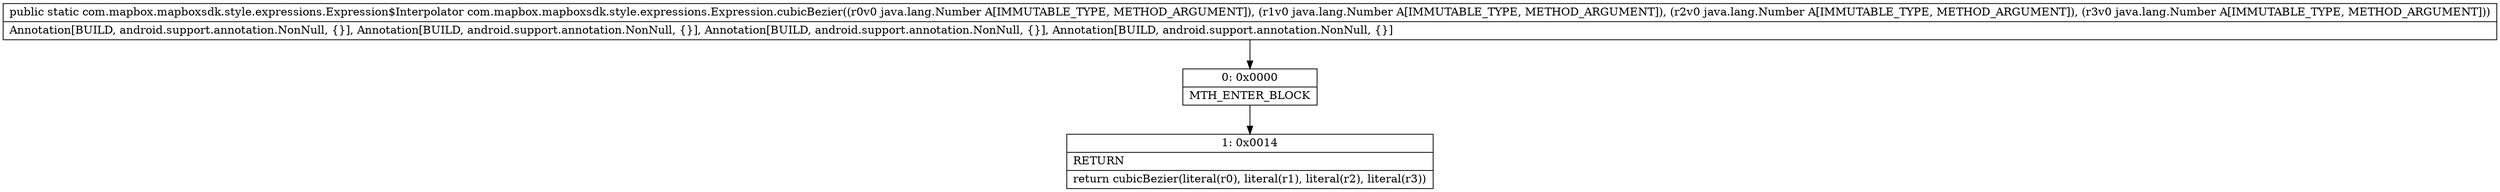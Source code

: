 digraph "CFG forcom.mapbox.mapboxsdk.style.expressions.Expression.cubicBezier(Ljava\/lang\/Number;Ljava\/lang\/Number;Ljava\/lang\/Number;Ljava\/lang\/Number;)Lcom\/mapbox\/mapboxsdk\/style\/expressions\/Expression$Interpolator;" {
Node_0 [shape=record,label="{0\:\ 0x0000|MTH_ENTER_BLOCK\l}"];
Node_1 [shape=record,label="{1\:\ 0x0014|RETURN\l|return cubicBezier(literal(r0), literal(r1), literal(r2), literal(r3))\l}"];
MethodNode[shape=record,label="{public static com.mapbox.mapboxsdk.style.expressions.Expression$Interpolator com.mapbox.mapboxsdk.style.expressions.Expression.cubicBezier((r0v0 java.lang.Number A[IMMUTABLE_TYPE, METHOD_ARGUMENT]), (r1v0 java.lang.Number A[IMMUTABLE_TYPE, METHOD_ARGUMENT]), (r2v0 java.lang.Number A[IMMUTABLE_TYPE, METHOD_ARGUMENT]), (r3v0 java.lang.Number A[IMMUTABLE_TYPE, METHOD_ARGUMENT]))  | Annotation[BUILD, android.support.annotation.NonNull, \{\}], Annotation[BUILD, android.support.annotation.NonNull, \{\}], Annotation[BUILD, android.support.annotation.NonNull, \{\}], Annotation[BUILD, android.support.annotation.NonNull, \{\}]\l}"];
MethodNode -> Node_0;
Node_0 -> Node_1;
}

